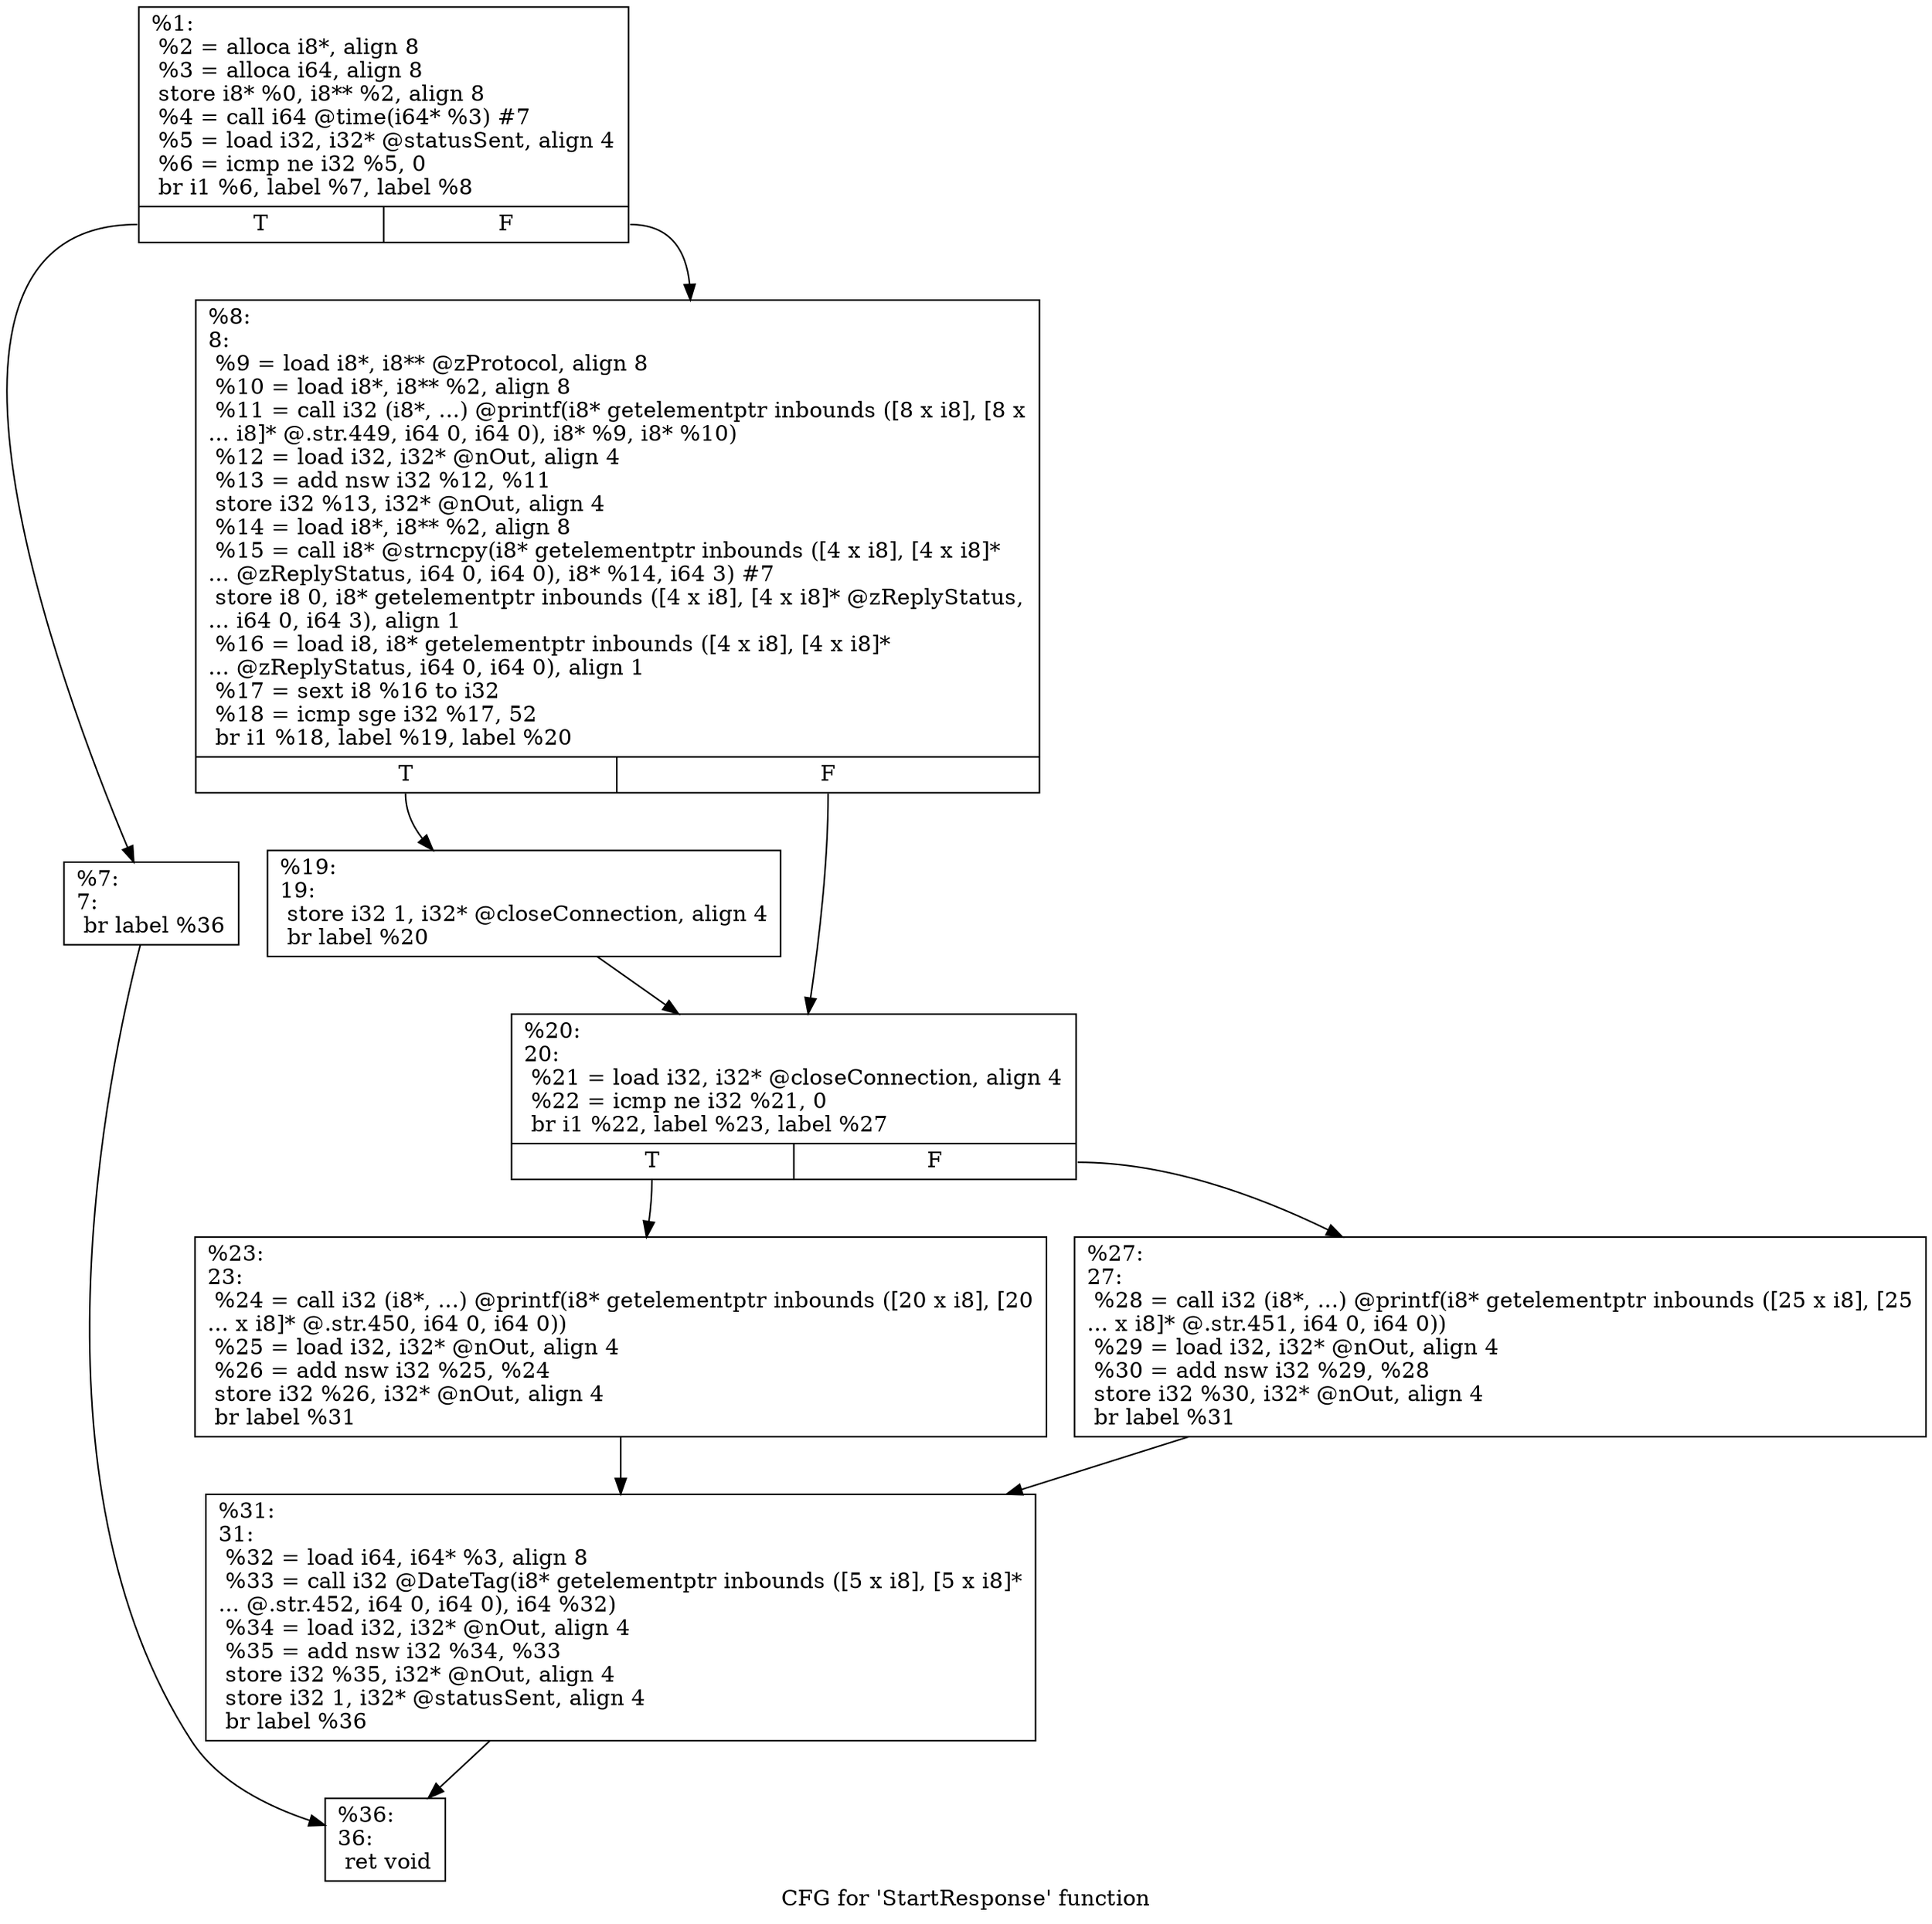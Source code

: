 digraph "CFG for 'StartResponse' function" {
	label="CFG for 'StartResponse' function";

	Node0x16dfae0 [shape=record,label="{%1:\l  %2 = alloca i8*, align 8\l  %3 = alloca i64, align 8\l  store i8* %0, i8** %2, align 8\l  %4 = call i64 @time(i64* %3) #7\l  %5 = load i32, i32* @statusSent, align 4\l  %6 = icmp ne i32 %5, 0\l  br i1 %6, label %7, label %8\l|{<s0>T|<s1>F}}"];
	Node0x16dfae0:s0 -> Node0x16dff70;
	Node0x16dfae0:s1 -> Node0x16dffc0;
	Node0x16dff70 [shape=record,label="{%7:\l7:                                                \l  br label %36\l}"];
	Node0x16dff70 -> Node0x16e00a0;
	Node0x16dffc0 [shape=record,label="{%8:\l8:                                                \l  %9 = load i8*, i8** @zProtocol, align 8\l  %10 = load i8*, i8** %2, align 8\l  %11 = call i32 (i8*, ...) @printf(i8* getelementptr inbounds ([8 x i8], [8 x\l... i8]* @.str.449, i64 0, i64 0), i8* %9, i8* %10)\l  %12 = load i32, i32* @nOut, align 4\l  %13 = add nsw i32 %12, %11\l  store i32 %13, i32* @nOut, align 4\l  %14 = load i8*, i8** %2, align 8\l  %15 = call i8* @strncpy(i8* getelementptr inbounds ([4 x i8], [4 x i8]*\l... @zReplyStatus, i64 0, i64 0), i8* %14, i64 3) #7\l  store i8 0, i8* getelementptr inbounds ([4 x i8], [4 x i8]* @zReplyStatus,\l... i64 0, i64 3), align 1\l  %16 = load i8, i8* getelementptr inbounds ([4 x i8], [4 x i8]*\l... @zReplyStatus, i64 0, i64 0), align 1\l  %17 = sext i8 %16 to i32\l  %18 = icmp sge i32 %17, 52\l  br i1 %18, label %19, label %20\l|{<s0>T|<s1>F}}"];
	Node0x16dffc0:s0 -> Node0x16e0a10;
	Node0x16dffc0:s1 -> Node0x16e0a60;
	Node0x16e0a10 [shape=record,label="{%19:\l19:                                               \l  store i32 1, i32* @closeConnection, align 4\l  br label %20\l}"];
	Node0x16e0a10 -> Node0x16e0a60;
	Node0x16e0a60 [shape=record,label="{%20:\l20:                                               \l  %21 = load i32, i32* @closeConnection, align 4\l  %22 = icmp ne i32 %21, 0\l  br i1 %22, label %23, label %27\l|{<s0>T|<s1>F}}"];
	Node0x16e0a60:s0 -> Node0x16e0c90;
	Node0x16e0a60:s1 -> Node0x16e0ce0;
	Node0x16e0c90 [shape=record,label="{%23:\l23:                                               \l  %24 = call i32 (i8*, ...) @printf(i8* getelementptr inbounds ([20 x i8], [20\l... x i8]* @.str.450, i64 0, i64 0))\l  %25 = load i32, i32* @nOut, align 4\l  %26 = add nsw i32 %25, %24\l  store i32 %26, i32* @nOut, align 4\l  br label %31\l}"];
	Node0x16e0c90 -> Node0x16e1060;
	Node0x16e0ce0 [shape=record,label="{%27:\l27:                                               \l  %28 = call i32 (i8*, ...) @printf(i8* getelementptr inbounds ([25 x i8], [25\l... x i8]* @.str.451, i64 0, i64 0))\l  %29 = load i32, i32* @nOut, align 4\l  %30 = add nsw i32 %29, %28\l  store i32 %30, i32* @nOut, align 4\l  br label %31\l}"];
	Node0x16e0ce0 -> Node0x16e1060;
	Node0x16e1060 [shape=record,label="{%31:\l31:                                               \l  %32 = load i64, i64* %3, align 8\l  %33 = call i32 @DateTag(i8* getelementptr inbounds ([5 x i8], [5 x i8]*\l... @.str.452, i64 0, i64 0), i64 %32)\l  %34 = load i32, i32* @nOut, align 4\l  %35 = add nsw i32 %34, %33\l  store i32 %35, i32* @nOut, align 4\l  store i32 1, i32* @statusSent, align 4\l  br label %36\l}"];
	Node0x16e1060 -> Node0x16e00a0;
	Node0x16e00a0 [shape=record,label="{%36:\l36:                                               \l  ret void\l}"];
}

